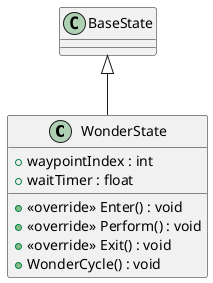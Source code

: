 @startuml
class WonderState {
    + waypointIndex : int
    + waitTimer : float
    + <<override>> Enter() : void
    + <<override>> Perform() : void
    + <<override>> Exit() : void
    + WonderCycle() : void
}
BaseState <|-- WonderState
@enduml
